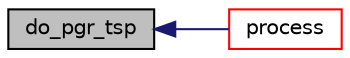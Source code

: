 digraph "do_pgr_tsp"
{
  edge [fontname="Helvetica",fontsize="10",labelfontname="Helvetica",labelfontsize="10"];
  node [fontname="Helvetica",fontsize="10",shape=record];
  rankdir="LR";
  Node25 [label="do_pgr_tsp",height=0.2,width=0.4,color="black", fillcolor="grey75", style="filled", fontcolor="black"];
  Node25 -> Node26 [dir="back",color="midnightblue",fontsize="10",style="solid",fontname="Helvetica"];
  Node26 [label="process",height=0.2,width=0.4,color="red", fillcolor="white", style="filled",URL="$TSP_8c.html#ae4db2dfa7618e51d731b9c714b611258"];
}
